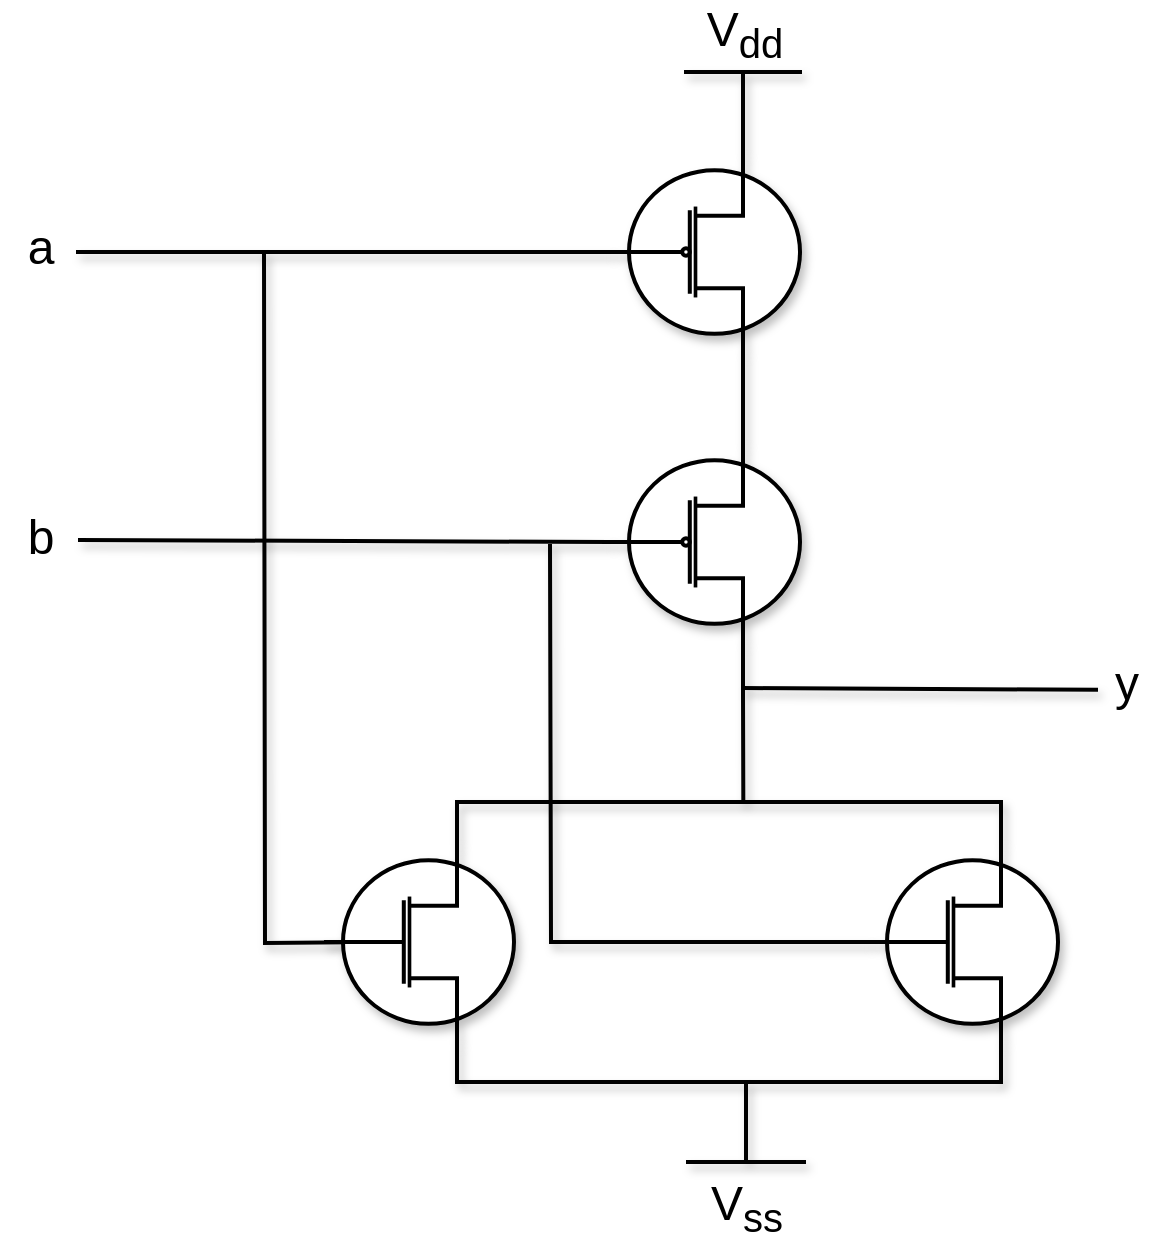 <mxfile version="26.2.5">
  <diagram name="Page-1" id="MlwUnNJicNGAVZjl25RE">
    <mxGraphModel dx="491" dy="259" grid="0" gridSize="1" guides="1" tooltips="1" connect="1" arrows="1" fold="1" page="1" pageScale="1" pageWidth="850" pageHeight="1100" math="0" shadow="0">
      <root>
        <mxCell id="0" />
        <mxCell id="1" parent="0" />
        <mxCell id="ix_8nQyBiR0h74JVdfQu-47" style="edgeStyle=orthogonalEdgeStyle;rounded=0;orthogonalLoop=1;jettySize=auto;html=1;exitX=0.7;exitY=1;exitDx=0;exitDy=0;exitPerimeter=0;endArrow=none;startFill=0;strokeWidth=2;shadow=1;fontSize=24;" parent="1" source="ix_8nQyBiR0h74JVdfQu-25" edge="1">
          <mxGeometry relative="1" as="geometry">
            <mxPoint x="542.667" y="565" as="targetPoint" />
            <Array as="points">
              <mxPoint x="543" y="511" />
              <mxPoint x="543" y="511" />
            </Array>
          </mxGeometry>
        </mxCell>
        <mxCell id="ix_8nQyBiR0h74JVdfQu-53" style="rounded=0;orthogonalLoop=1;jettySize=auto;html=1;exitX=0;exitY=0.5;exitDx=0;exitDy=0;exitPerimeter=0;strokeWidth=2;endArrow=none;startFill=0;shadow=1;fontSize=24;" parent="1" source="ix_8nQyBiR0h74JVdfQu-25" edge="1">
          <mxGeometry relative="1" as="geometry">
            <mxPoint x="210" y="434" as="targetPoint" />
          </mxGeometry>
        </mxCell>
        <mxCell id="ix_8nQyBiR0h74JVdfQu-25" value="" style="verticalLabelPosition=bottom;shadow=1;dashed=0;align=center;html=1;verticalAlign=top;shape=mxgraph.electrical.mosfets1.mosfet_p_no_bulk;fontSize=24;strokeWidth=2;" parent="1" vertex="1">
          <mxGeometry x="476" y="385" width="95" height="100" as="geometry" />
        </mxCell>
        <mxCell id="ix_8nQyBiR0h74JVdfQu-52" style="rounded=0;orthogonalLoop=1;jettySize=auto;html=1;exitX=0;exitY=0.5;exitDx=0;exitDy=0;exitPerimeter=0;strokeWidth=2;endArrow=none;startFill=0;shadow=1;fontSize=24;" parent="1" source="ix_8nQyBiR0h74JVdfQu-29" edge="1">
          <mxGeometry relative="1" as="geometry">
            <mxPoint x="209" y="290" as="targetPoint" />
          </mxGeometry>
        </mxCell>
        <mxCell id="ix_8nQyBiR0h74JVdfQu-29" value="" style="verticalLabelPosition=bottom;shadow=1;dashed=0;align=center;html=1;verticalAlign=top;shape=mxgraph.electrical.mosfets1.mosfet_p_no_bulk;fontSize=24;strokeWidth=2;" parent="1" vertex="1">
          <mxGeometry x="476" y="240" width="95" height="100" as="geometry" />
        </mxCell>
        <mxCell id="ix_8nQyBiR0h74JVdfQu-54" style="edgeStyle=orthogonalEdgeStyle;rounded=0;orthogonalLoop=1;jettySize=auto;html=1;exitX=0;exitY=0.5;exitDx=0;exitDy=0;exitPerimeter=0;strokeWidth=2;endArrow=none;startFill=0;shadow=1;fontSize=24;" parent="1" edge="1">
          <mxGeometry relative="1" as="geometry">
            <mxPoint x="303" y="290" as="targetPoint" />
            <mxPoint x="361.0" y="635" as="sourcePoint" />
          </mxGeometry>
        </mxCell>
        <mxCell id="ix_8nQyBiR0h74JVdfQu-32" value="" style="verticalLabelPosition=bottom;shadow=1;dashed=0;align=center;html=1;verticalAlign=top;shape=mxgraph.electrical.mosfets1.mosfet_n_no_bulk;fontSize=24;strokeWidth=2;" parent="1" vertex="1">
          <mxGeometry x="333.0" y="585" width="95" height="100" as="geometry" />
        </mxCell>
        <mxCell id="ix_8nQyBiR0h74JVdfQu-55" style="edgeStyle=orthogonalEdgeStyle;rounded=0;orthogonalLoop=1;jettySize=auto;html=1;exitX=0;exitY=0.5;exitDx=0;exitDy=0;exitPerimeter=0;strokeWidth=2;endArrow=none;startFill=0;shadow=1;fontSize=24;" parent="1" source="ix_8nQyBiR0h74JVdfQu-34" edge="1">
          <mxGeometry relative="1" as="geometry">
            <mxPoint x="446" y="436" as="targetPoint" />
          </mxGeometry>
        </mxCell>
        <mxCell id="ix_8nQyBiR0h74JVdfQu-34" value="" style="verticalLabelPosition=bottom;shadow=1;dashed=0;align=center;html=1;verticalAlign=top;shape=mxgraph.electrical.mosfets1.mosfet_n_no_bulk;fontSize=24;strokeWidth=2;" parent="1" vertex="1">
          <mxGeometry x="605" y="585" width="95" height="100" as="geometry" />
        </mxCell>
        <mxCell id="ix_8nQyBiR0h74JVdfQu-38" value="V&lt;sub&gt;ss&lt;/sub&gt;" style="pointerEvents=1;verticalLabelPosition=bottom;shadow=1;dashed=0;align=center;html=1;verticalAlign=top;shape=mxgraph.electrical.signal_sources.vss2;fontSize=24;flipV=1;strokeWidth=2;" parent="1" vertex="1">
          <mxGeometry x="514" y="705" width="60" height="40" as="geometry" />
        </mxCell>
        <mxCell id="ix_8nQyBiR0h74JVdfQu-39" value="V&lt;sub&gt;dd&lt;/sub&gt;" style="verticalLabelPosition=top;verticalAlign=bottom;shape=mxgraph.electrical.signal_sources.vdd;shadow=1;dashed=0;align=center;strokeWidth=2;fontSize=24;html=1;flipV=1;" parent="1" vertex="1">
          <mxGeometry x="513" y="200" width="59" height="40" as="geometry" />
        </mxCell>
        <mxCell id="ix_8nQyBiR0h74JVdfQu-40" value="a" style="text;html=1;align=center;verticalAlign=top;resizable=0;points=[];autosize=1;strokeColor=none;fillColor=none;fontSize=24;strokeWidth=2;shadow=1;" parent="1" vertex="1">
          <mxGeometry x="175" y="267" width="31" height="41" as="geometry" />
        </mxCell>
        <mxCell id="ix_8nQyBiR0h74JVdfQu-41" value="b" style="text;html=1;align=center;verticalAlign=top;resizable=0;points=[];autosize=1;strokeColor=none;fillColor=none;fontSize=24;strokeWidth=2;shadow=1;" parent="1" vertex="1">
          <mxGeometry x="175" y="412" width="31" height="41" as="geometry" />
        </mxCell>
        <mxCell id="ix_8nQyBiR0h74JVdfQu-56" style="rounded=0;orthogonalLoop=1;jettySize=auto;html=1;strokeWidth=2;endArrow=none;startFill=0;shadow=1;fontSize=24;" parent="1" edge="1">
          <mxGeometry relative="1" as="geometry">
            <mxPoint x="542" y="508" as="targetPoint" />
            <mxPoint x="720" y="508.922" as="sourcePoint" />
          </mxGeometry>
        </mxCell>
        <mxCell id="ix_8nQyBiR0h74JVdfQu-42" value="y" style="text;html=1;align=center;verticalAlign=top;resizable=0;points=[];autosize=1;strokeColor=none;fillColor=none;fontSize=24;strokeWidth=2;shadow=1;" parent="1" vertex="1">
          <mxGeometry x="719" y="485" width="30" height="41" as="geometry" />
        </mxCell>
        <mxCell id="ix_8nQyBiR0h74JVdfQu-43" style="edgeStyle=orthogonalEdgeStyle;rounded=0;orthogonalLoop=1;jettySize=auto;html=1;exitX=0.7;exitY=1;exitDx=0;exitDy=0;exitPerimeter=0;entryX=0.7;entryY=1;entryDx=0;entryDy=0;entryPerimeter=0;endArrow=none;startFill=0;strokeWidth=2;shadow=1;fontSize=24;" parent="1" source="ix_8nQyBiR0h74JVdfQu-32" target="ix_8nQyBiR0h74JVdfQu-34" edge="1">
          <mxGeometry relative="1" as="geometry" />
        </mxCell>
        <mxCell id="ix_8nQyBiR0h74JVdfQu-44" style="edgeStyle=orthogonalEdgeStyle;rounded=0;orthogonalLoop=1;jettySize=auto;html=1;exitX=0.7;exitY=1;exitDx=0;exitDy=0;exitPerimeter=0;entryX=0.7;entryY=0;entryDx=0;entryDy=0;entryPerimeter=0;endArrow=none;startFill=0;strokeWidth=2;shadow=1;fontSize=24;" parent="1" source="ix_8nQyBiR0h74JVdfQu-29" target="ix_8nQyBiR0h74JVdfQu-25" edge="1">
          <mxGeometry relative="1" as="geometry" />
        </mxCell>
        <mxCell id="ix_8nQyBiR0h74JVdfQu-46" style="edgeStyle=orthogonalEdgeStyle;rounded=0;orthogonalLoop=1;jettySize=auto;html=1;exitX=0.7;exitY=0;exitDx=0;exitDy=0;exitPerimeter=0;entryX=0.7;entryY=0;entryDx=0;entryDy=0;entryPerimeter=0;endArrow=none;startFill=0;strokeWidth=2;shadow=1;fontSize=24;" parent="1" source="ix_8nQyBiR0h74JVdfQu-34" target="ix_8nQyBiR0h74JVdfQu-32" edge="1">
          <mxGeometry relative="1" as="geometry" />
        </mxCell>
      </root>
    </mxGraphModel>
  </diagram>
</mxfile>
